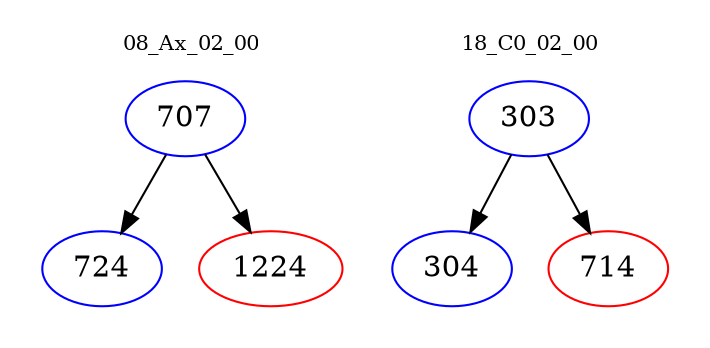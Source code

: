 digraph{
subgraph cluster_0 {
color = white
label = "08_Ax_02_00";
fontsize=10;
T0_707 [label="707", color="blue"]
T0_707 -> T0_724 [color="black"]
T0_724 [label="724", color="blue"]
T0_707 -> T0_1224 [color="black"]
T0_1224 [label="1224", color="red"]
}
subgraph cluster_1 {
color = white
label = "18_C0_02_00";
fontsize=10;
T1_303 [label="303", color="blue"]
T1_303 -> T1_304 [color="black"]
T1_304 [label="304", color="blue"]
T1_303 -> T1_714 [color="black"]
T1_714 [label="714", color="red"]
}
}

